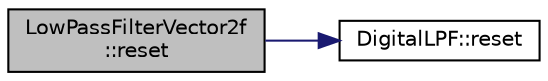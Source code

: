digraph "LowPassFilterVector2f::reset"
{
 // INTERACTIVE_SVG=YES
  edge [fontname="Helvetica",fontsize="10",labelfontname="Helvetica",labelfontsize="10"];
  node [fontname="Helvetica",fontsize="10",shape=record];
  rankdir="LR";
  Node1 [label="LowPassFilterVector2f\l::reset",height=0.2,width=0.4,color="black", fillcolor="grey75", style="filled" fontcolor="black"];
  Node1 -> Node2 [color="midnightblue",fontsize="10",style="solid",fontname="Helvetica"];
  Node2 [label="DigitalLPF::reset",height=0.2,width=0.4,color="black", fillcolor="white", style="filled",URL="$classDigitalLPF.html#a3b7217283a52a01a86e7ab0c68a3ca96"];
}
